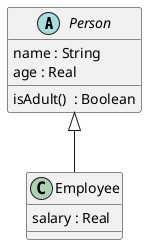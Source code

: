 
@startuml
abstract class Person {
name : String
age : Real
isAdult()  : Boolean
}

Person <|-- Employee

class Employee {
salary : Real
}

@enduml
